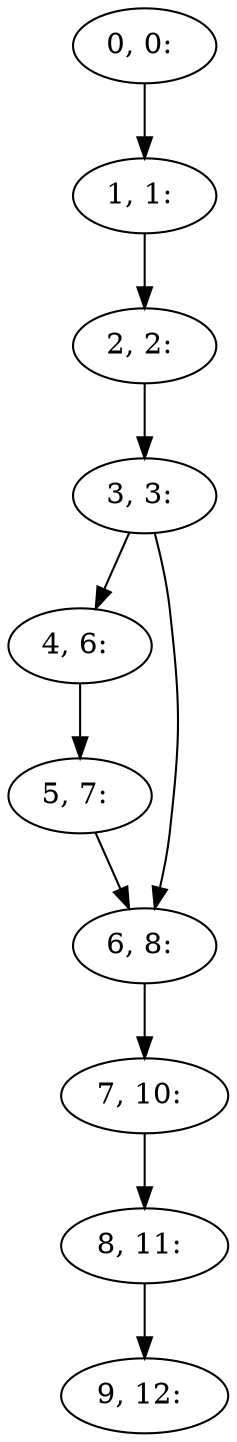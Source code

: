 digraph G {
0[label="0, 0: "];
1[label="1, 1: "];
2[label="2, 2: "];
3[label="3, 3: "];
4[label="4, 6: "];
5[label="5, 7: "];
6[label="6, 8: "];
7[label="7, 10: "];
8[label="8, 11: "];
9[label="9, 12: "];
0->1 ;
1->2 ;
2->3 ;
3->4 ;
3->6 ;
4->5 ;
5->6 ;
6->7 ;
7->8 ;
8->9 ;
}
